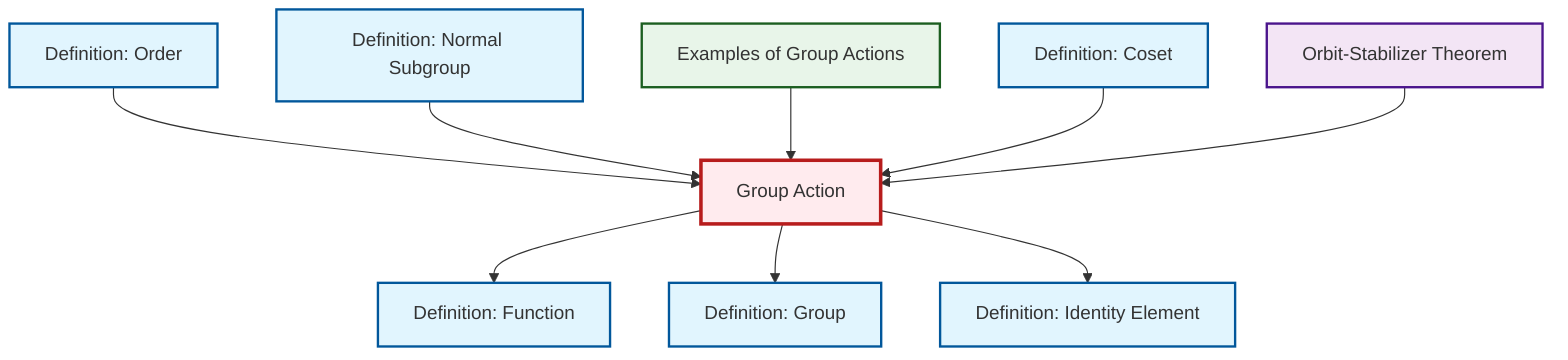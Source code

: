 graph TD
    classDef definition fill:#e1f5fe,stroke:#01579b,stroke-width:2px
    classDef theorem fill:#f3e5f5,stroke:#4a148c,stroke-width:2px
    classDef axiom fill:#fff3e0,stroke:#e65100,stroke-width:2px
    classDef example fill:#e8f5e9,stroke:#1b5e20,stroke-width:2px
    classDef current fill:#ffebee,stroke:#b71c1c,stroke-width:3px
    def-identity-element["Definition: Identity Element"]:::definition
    thm-orbit-stabilizer["Orbit-Stabilizer Theorem"]:::theorem
    def-order["Definition: Order"]:::definition
    def-group-action["Group Action"]:::definition
    def-normal-subgroup["Definition: Normal Subgroup"]:::definition
    def-function["Definition: Function"]:::definition
    def-coset["Definition: Coset"]:::definition
    ex-group-action-examples["Examples of Group Actions"]:::example
    def-group["Definition: Group"]:::definition
    def-group-action --> def-function
    def-order --> def-group-action
    def-normal-subgroup --> def-group-action
    ex-group-action-examples --> def-group-action
    def-group-action --> def-group
    def-coset --> def-group-action
    thm-orbit-stabilizer --> def-group-action
    def-group-action --> def-identity-element
    class def-group-action current